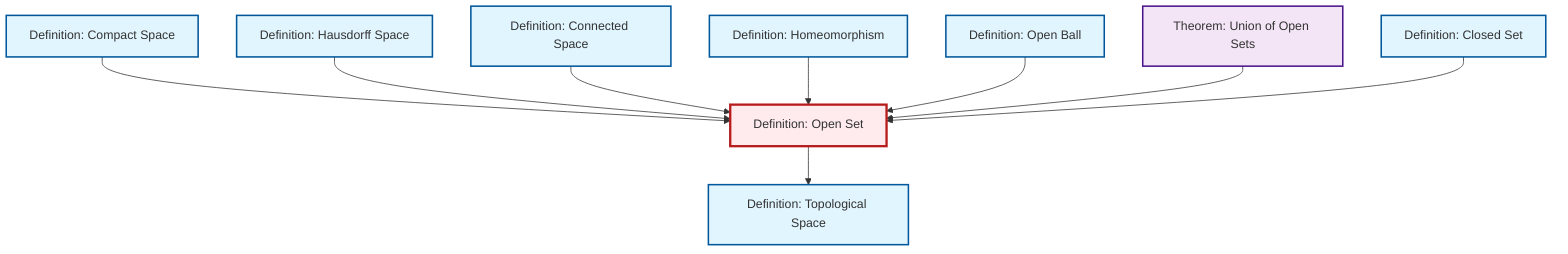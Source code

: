 graph TD
    classDef definition fill:#e1f5fe,stroke:#01579b,stroke-width:2px
    classDef theorem fill:#f3e5f5,stroke:#4a148c,stroke-width:2px
    classDef axiom fill:#fff3e0,stroke:#e65100,stroke-width:2px
    classDef example fill:#e8f5e9,stroke:#1b5e20,stroke-width:2px
    classDef current fill:#ffebee,stroke:#b71c1c,stroke-width:3px
    def-topological-space["Definition: Topological Space"]:::definition
    def-compact["Definition: Compact Space"]:::definition
    def-open-set["Definition: Open Set"]:::definition
    def-hausdorff["Definition: Hausdorff Space"]:::definition
    def-homeomorphism["Definition: Homeomorphism"]:::definition
    def-connected["Definition: Connected Space"]:::definition
    thm-union-open-sets["Theorem: Union of Open Sets"]:::theorem
    def-closed-set["Definition: Closed Set"]:::definition
    def-open-ball["Definition: Open Ball"]:::definition
    def-compact --> def-open-set
    def-hausdorff --> def-open-set
    def-connected --> def-open-set
    def-open-set --> def-topological-space
    def-homeomorphism --> def-open-set
    def-open-ball --> def-open-set
    thm-union-open-sets --> def-open-set
    def-closed-set --> def-open-set
    class def-open-set current
